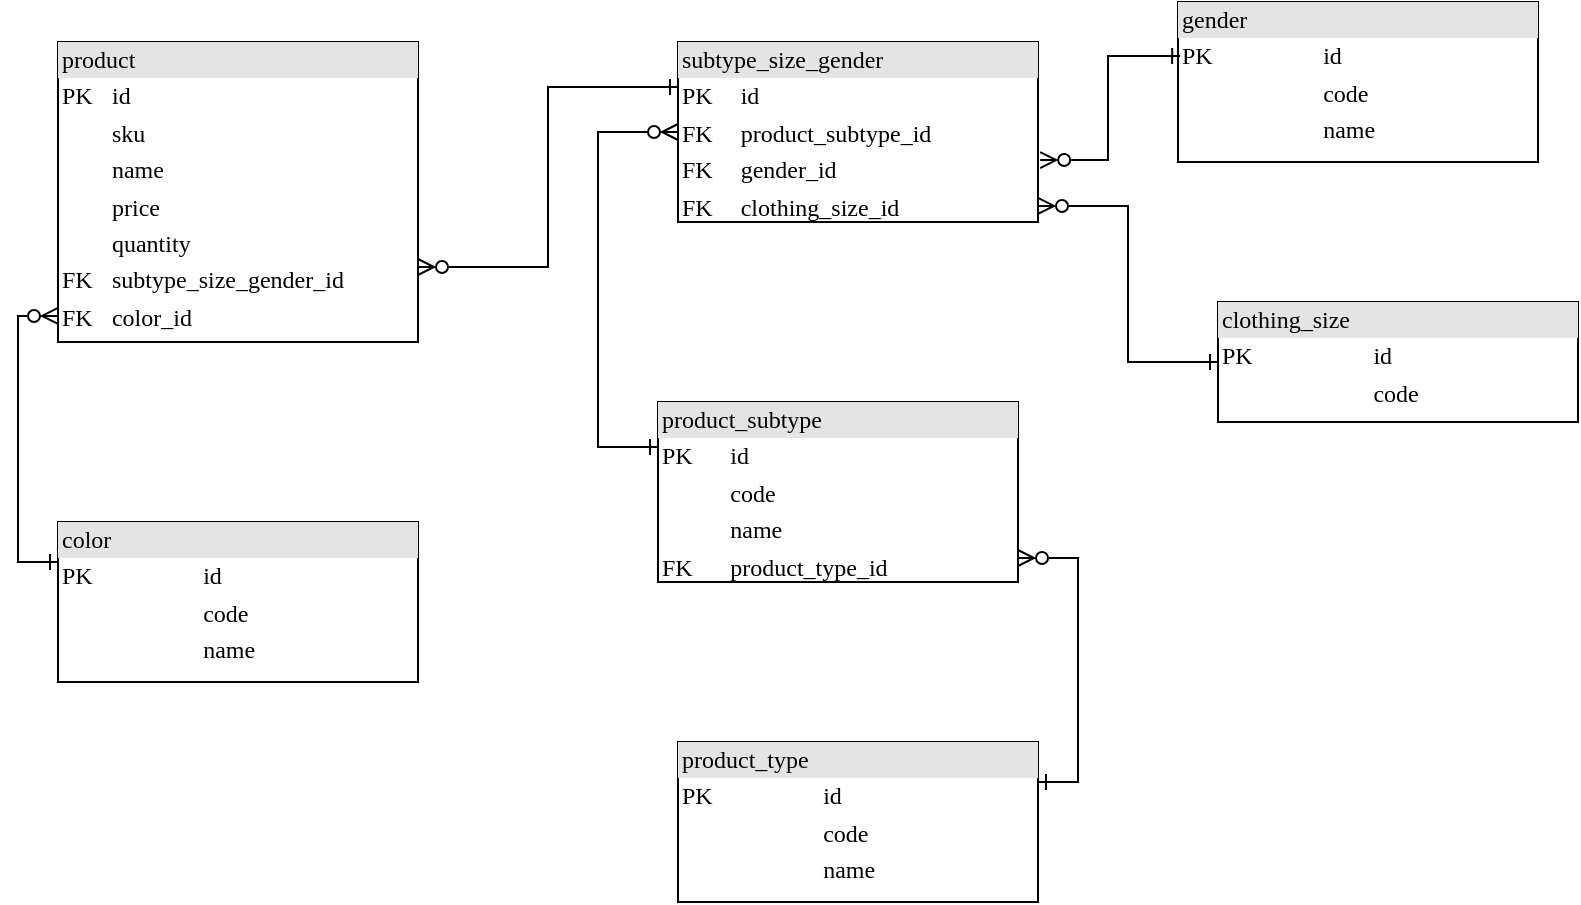 <mxfile version="28.2.5">
  <diagram name="Страница — 1" id="kE25WgkWeO7esOVp43Gz">
    <mxGraphModel dx="639" dy="573" grid="1" gridSize="10" guides="1" tooltips="1" connect="1" arrows="1" fold="1" page="1" pageScale="1" pageWidth="827" pageHeight="1169" math="0" shadow="0">
      <root>
        <mxCell id="0" />
        <mxCell id="1" parent="0" />
        <mxCell id="PFwwgHNr4ESKWy5x-R_p-1" style="edgeStyle=orthogonalEdgeStyle;rounded=0;orthogonalLoop=1;jettySize=auto;html=1;exitX=0;exitY=0.25;exitDx=0;exitDy=0;entryX=0;entryY=0.5;entryDx=0;entryDy=0;startArrow=ERone;startFill=0;endArrow=ERzeroToMany;endFill=0;" edge="1" parent="1" source="PFwwgHNr4ESKWy5x-R_p-3" target="PFwwgHNr4ESKWy5x-R_p-7">
          <mxGeometry relative="1" as="geometry">
            <Array as="points">
              <mxPoint x="660" y="503" />
              <mxPoint x="660" y="345" />
            </Array>
          </mxGeometry>
        </mxCell>
        <mxCell id="PFwwgHNr4ESKWy5x-R_p-2" value="&lt;div style=&quot;box-sizing: border-box; width: 100%; background: rgb(228, 228, 228); padding: 2px;&quot;&gt;product_type&lt;br&gt;&lt;/div&gt;&lt;table style=&quot;width:100%;font-size:1em;&quot; cellpadding=&quot;2&quot; cellspacing=&quot;0&quot;&gt;&lt;tbody&gt;&lt;tr&gt;&lt;td&gt;PK&lt;/td&gt;&lt;td&gt;id&lt;/td&gt;&lt;/tr&gt;&lt;tr&gt;&lt;td&gt;&lt;br&gt;&lt;/td&gt;&lt;td&gt;code&lt;/td&gt;&lt;/tr&gt;&lt;tr&gt;&lt;td&gt;&lt;/td&gt;&lt;td&gt;name&lt;/td&gt;&lt;/tr&gt;&lt;/tbody&gt;&lt;/table&gt;" style="verticalAlign=top;align=left;overflow=fill;html=1;rounded=0;shadow=0;comic=0;labelBackgroundColor=none;strokeWidth=1;fontFamily=Verdana;fontSize=12" vertex="1" parent="1">
          <mxGeometry x="700" y="650" width="180" height="80" as="geometry" />
        </mxCell>
        <mxCell id="PFwwgHNr4ESKWy5x-R_p-3" value="&lt;div style=&quot;box-sizing: border-box; width: 100%; background: rgb(228, 228, 228); padding: 2px;&quot;&gt;product_subtype&lt;br&gt;&lt;/div&gt;&lt;table style=&quot;width: 100% ; font-size: 1em&quot; cellpadding=&quot;2&quot; cellspacing=&quot;0&quot;&gt;&lt;tbody&gt;&lt;tr&gt;&lt;td&gt;PK&lt;/td&gt;&lt;td&gt;id&lt;/td&gt;&lt;/tr&gt;&lt;tr&gt;&lt;td&gt;&lt;br&gt;&lt;/td&gt;&lt;td&gt;code&lt;/td&gt;&lt;/tr&gt;&lt;tr&gt;&lt;td&gt;&lt;/td&gt;&lt;td&gt;name&lt;/td&gt;&lt;/tr&gt;&lt;tr&gt;&lt;td&gt;FK&lt;br&gt;&lt;/td&gt;&lt;td&gt;product_type_id&lt;br&gt;&lt;/td&gt;&lt;/tr&gt;&lt;/tbody&gt;&lt;/table&gt;" style="verticalAlign=top;align=left;overflow=fill;html=1;rounded=0;shadow=0;comic=0;labelBackgroundColor=none;strokeWidth=1;fontFamily=Verdana;fontSize=12" vertex="1" parent="1">
          <mxGeometry x="690" y="480" width="180" height="90" as="geometry" />
        </mxCell>
        <mxCell id="PFwwgHNr4ESKWy5x-R_p-4" value="&lt;div style=&quot;box-sizing: border-box; width: 100%; background: rgb(228, 228, 228); padding: 2px;&quot;&gt;color&lt;br&gt;&lt;/div&gt;&lt;table style=&quot;width:100%;font-size:1em;&quot; cellpadding=&quot;2&quot; cellspacing=&quot;0&quot;&gt;&lt;tbody&gt;&lt;tr&gt;&lt;td&gt;PK&lt;/td&gt;&lt;td&gt;id&lt;/td&gt;&lt;/tr&gt;&lt;tr&gt;&lt;td&gt;&lt;br&gt;&lt;/td&gt;&lt;td&gt;code&lt;/td&gt;&lt;/tr&gt;&lt;tr&gt;&lt;td&gt;&lt;/td&gt;&lt;td&gt;name&lt;/td&gt;&lt;/tr&gt;&lt;/tbody&gt;&lt;/table&gt;" style="verticalAlign=top;align=left;overflow=fill;html=1;rounded=0;shadow=0;comic=0;labelBackgroundColor=none;strokeWidth=1;fontFamily=Verdana;fontSize=12" vertex="1" parent="1">
          <mxGeometry x="390" y="540" width="180" height="80" as="geometry" />
        </mxCell>
        <mxCell id="PFwwgHNr4ESKWy5x-R_p-5" value="&lt;div style=&quot;box-sizing: border-box; width: 100%; background: rgb(228, 228, 228); padding: 2px;&quot;&gt;clothing_size&lt;br&gt;&lt;/div&gt;&lt;table style=&quot;width:100%;font-size:1em;&quot; cellpadding=&quot;2&quot; cellspacing=&quot;0&quot;&gt;&lt;tbody&gt;&lt;tr&gt;&lt;td&gt;PK&lt;/td&gt;&lt;td&gt;id&lt;/td&gt;&lt;/tr&gt;&lt;tr&gt;&lt;td&gt;&lt;br&gt;&lt;/td&gt;&lt;td&gt;code&lt;/td&gt;&lt;/tr&gt;&lt;tr&gt;&lt;td&gt;&lt;br&gt;&lt;/td&gt;&lt;td&gt;&lt;/td&gt;&lt;/tr&gt;&lt;/tbody&gt;&lt;/table&gt;" style="verticalAlign=top;align=left;overflow=fill;html=1;rounded=0;shadow=0;comic=0;labelBackgroundColor=none;strokeWidth=1;fontFamily=Verdana;fontSize=12" vertex="1" parent="1">
          <mxGeometry x="970" y="430" width="180" height="60" as="geometry" />
        </mxCell>
        <mxCell id="PFwwgHNr4ESKWy5x-R_p-6" style="edgeStyle=orthogonalEdgeStyle;rounded=0;orthogonalLoop=1;jettySize=auto;html=1;exitX=0;exitY=0.25;exitDx=0;exitDy=0;entryX=1;entryY=0.75;entryDx=0;entryDy=0;startArrow=ERone;startFill=0;endArrow=ERzeroToMany;endFill=0;" edge="1" parent="1" source="PFwwgHNr4ESKWy5x-R_p-7" target="PFwwgHNr4ESKWy5x-R_p-8">
          <mxGeometry relative="1" as="geometry" />
        </mxCell>
        <mxCell id="PFwwgHNr4ESKWy5x-R_p-7" value="&lt;div style=&quot;box-sizing: border-box; width: 100%; background: rgb(228, 228, 228); padding: 2px;&quot;&gt;subtype_size_gender&lt;br&gt;&lt;/div&gt;&lt;table style=&quot;width: 100% ; font-size: 1em&quot; cellpadding=&quot;2&quot; cellspacing=&quot;0&quot;&gt;&lt;tbody&gt;&lt;tr&gt;&lt;td&gt;PK&lt;/td&gt;&lt;td&gt;id&lt;/td&gt;&lt;/tr&gt;&lt;tr&gt;&lt;td&gt;FK&lt;/td&gt;&lt;td&gt;product_subtype_id&lt;/td&gt;&lt;/tr&gt;&lt;tr&gt;&lt;td&gt;FK&lt;/td&gt;&lt;td&gt;gender_id&lt;br&gt;&lt;/td&gt;&lt;/tr&gt;&lt;tr&gt;&lt;td&gt;FK&lt;/td&gt;&lt;td&gt;clothing_size_id&lt;br&gt;&lt;/td&gt;&lt;/tr&gt;&lt;/tbody&gt;&lt;/table&gt;" style="verticalAlign=top;align=left;overflow=fill;html=1;rounded=0;shadow=0;comic=0;labelBackgroundColor=none;strokeWidth=1;fontFamily=Verdana;fontSize=12" vertex="1" parent="1">
          <mxGeometry x="700" y="300" width="180" height="90" as="geometry" />
        </mxCell>
        <mxCell id="PFwwgHNr4ESKWy5x-R_p-8" value="&lt;div style=&quot;box-sizing: border-box; width: 100%; background: rgb(228, 228, 228); padding: 2px;&quot;&gt;product&lt;br&gt;&lt;/div&gt;&lt;table style=&quot;width: 100% ; font-size: 1em&quot; cellpadding=&quot;2&quot; cellspacing=&quot;0&quot;&gt;&lt;tbody&gt;&lt;tr&gt;&lt;td&gt;PK&lt;/td&gt;&lt;td&gt;id&lt;/td&gt;&lt;/tr&gt;&lt;tr&gt;&lt;td&gt;&lt;br&gt;&lt;/td&gt;&lt;td&gt;sku&lt;/td&gt;&lt;/tr&gt;&lt;tr&gt;&lt;td&gt;&lt;/td&gt;&lt;td&gt;name&lt;/td&gt;&lt;/tr&gt;&lt;tr&gt;&lt;td&gt;&lt;br&gt;&lt;/td&gt;&lt;td&gt;price&lt;br&gt;&lt;/td&gt;&lt;/tr&gt;&lt;tr&gt;&lt;td&gt;&lt;br&gt;&lt;/td&gt;&lt;td&gt;quantity&lt;br&gt;&lt;/td&gt;&lt;/tr&gt;&lt;tr&gt;&lt;td&gt;FK&lt;br&gt;&lt;/td&gt;&lt;td&gt;subtype_size_gender_id&lt;br&gt;&lt;/td&gt;&lt;/tr&gt;&lt;tr&gt;&lt;td&gt;FK&lt;br&gt;&lt;/td&gt;&lt;td&gt;color_id&lt;br&gt;&lt;/td&gt;&lt;/tr&gt;&lt;tr&gt;&lt;td&gt;&lt;/td&gt;&lt;td&gt;&lt;br&gt;&lt;/td&gt;&lt;/tr&gt;&lt;tr&gt;&lt;td&gt;&lt;br&gt;&lt;/td&gt;&lt;td&gt;&lt;/td&gt;&lt;/tr&gt;&lt;/tbody&gt;&lt;/table&gt;" style="verticalAlign=top;align=left;overflow=fill;html=1;rounded=0;shadow=0;comic=0;labelBackgroundColor=none;strokeWidth=1;fontFamily=Verdana;fontSize=12" vertex="1" parent="1">
          <mxGeometry x="390" y="300" width="180" height="150" as="geometry" />
        </mxCell>
        <mxCell id="PFwwgHNr4ESKWy5x-R_p-9" style="edgeStyle=orthogonalEdgeStyle;rounded=0;orthogonalLoop=1;jettySize=auto;html=1;exitX=1;exitY=0.25;exitDx=0;exitDy=0;entryX=1;entryY=0.856;entryDx=0;entryDy=0;entryPerimeter=0;startArrow=ERone;startFill=0;endArrow=ERzeroToMany;endFill=0;" edge="1" parent="1" source="PFwwgHNr4ESKWy5x-R_p-2" target="PFwwgHNr4ESKWy5x-R_p-3">
          <mxGeometry relative="1" as="geometry">
            <Array as="points">
              <mxPoint x="900" y="670" />
              <mxPoint x="900" y="558" />
            </Array>
          </mxGeometry>
        </mxCell>
        <mxCell id="PFwwgHNr4ESKWy5x-R_p-10" value="&lt;div style=&quot;box-sizing: border-box; width: 100%; background: rgb(228, 228, 228); padding: 2px;&quot;&gt;gender&lt;br&gt;&lt;/div&gt;&lt;table style=&quot;width:100%;font-size:1em;&quot; cellpadding=&quot;2&quot; cellspacing=&quot;0&quot;&gt;&lt;tbody&gt;&lt;tr&gt;&lt;td&gt;PK&lt;/td&gt;&lt;td&gt;id&lt;/td&gt;&lt;/tr&gt;&lt;tr&gt;&lt;td&gt;&lt;br&gt;&lt;/td&gt;&lt;td&gt;code&lt;/td&gt;&lt;/tr&gt;&lt;tr&gt;&lt;td&gt;&lt;/td&gt;&lt;td&gt;name&lt;/td&gt;&lt;/tr&gt;&lt;/tbody&gt;&lt;/table&gt;" style="verticalAlign=top;align=left;overflow=fill;html=1;rounded=0;shadow=0;comic=0;labelBackgroundColor=none;strokeWidth=1;fontFamily=Verdana;fontSize=12" vertex="1" parent="1">
          <mxGeometry x="950" y="280" width="180" height="80" as="geometry" />
        </mxCell>
        <mxCell id="PFwwgHNr4ESKWy5x-R_p-11" style="edgeStyle=orthogonalEdgeStyle;rounded=0;orthogonalLoop=1;jettySize=auto;html=1;exitX=1.006;exitY=0.656;exitDx=0;exitDy=0;entryX=0.006;entryY=0.338;entryDx=0;entryDy=0;entryPerimeter=0;exitPerimeter=0;startArrow=ERzeroToMany;startFill=0;endArrow=ERone;endFill=0;" edge="1" parent="1" source="PFwwgHNr4ESKWy5x-R_p-7" target="PFwwgHNr4ESKWy5x-R_p-10">
          <mxGeometry relative="1" as="geometry" />
        </mxCell>
        <mxCell id="PFwwgHNr4ESKWy5x-R_p-12" style="edgeStyle=orthogonalEdgeStyle;rounded=0;orthogonalLoop=1;jettySize=auto;html=1;exitX=0;exitY=0.5;exitDx=0;exitDy=0;entryX=1;entryY=0.911;entryDx=0;entryDy=0;entryPerimeter=0;startArrow=ERone;startFill=0;endArrow=ERzeroToMany;endFill=0;" edge="1" parent="1" source="PFwwgHNr4ESKWy5x-R_p-5" target="PFwwgHNr4ESKWy5x-R_p-7">
          <mxGeometry relative="1" as="geometry" />
        </mxCell>
        <mxCell id="PFwwgHNr4ESKWy5x-R_p-13" style="edgeStyle=orthogonalEdgeStyle;rounded=0;orthogonalLoop=1;jettySize=auto;html=1;exitX=0;exitY=0.25;exitDx=0;exitDy=0;entryX=0;entryY=0.913;entryDx=0;entryDy=0;entryPerimeter=0;startArrow=ERone;startFill=0;endArrow=ERzeroToMany;endFill=0;" edge="1" parent="1" source="PFwwgHNr4ESKWy5x-R_p-4" target="PFwwgHNr4ESKWy5x-R_p-8">
          <mxGeometry relative="1" as="geometry" />
        </mxCell>
      </root>
    </mxGraphModel>
  </diagram>
</mxfile>
